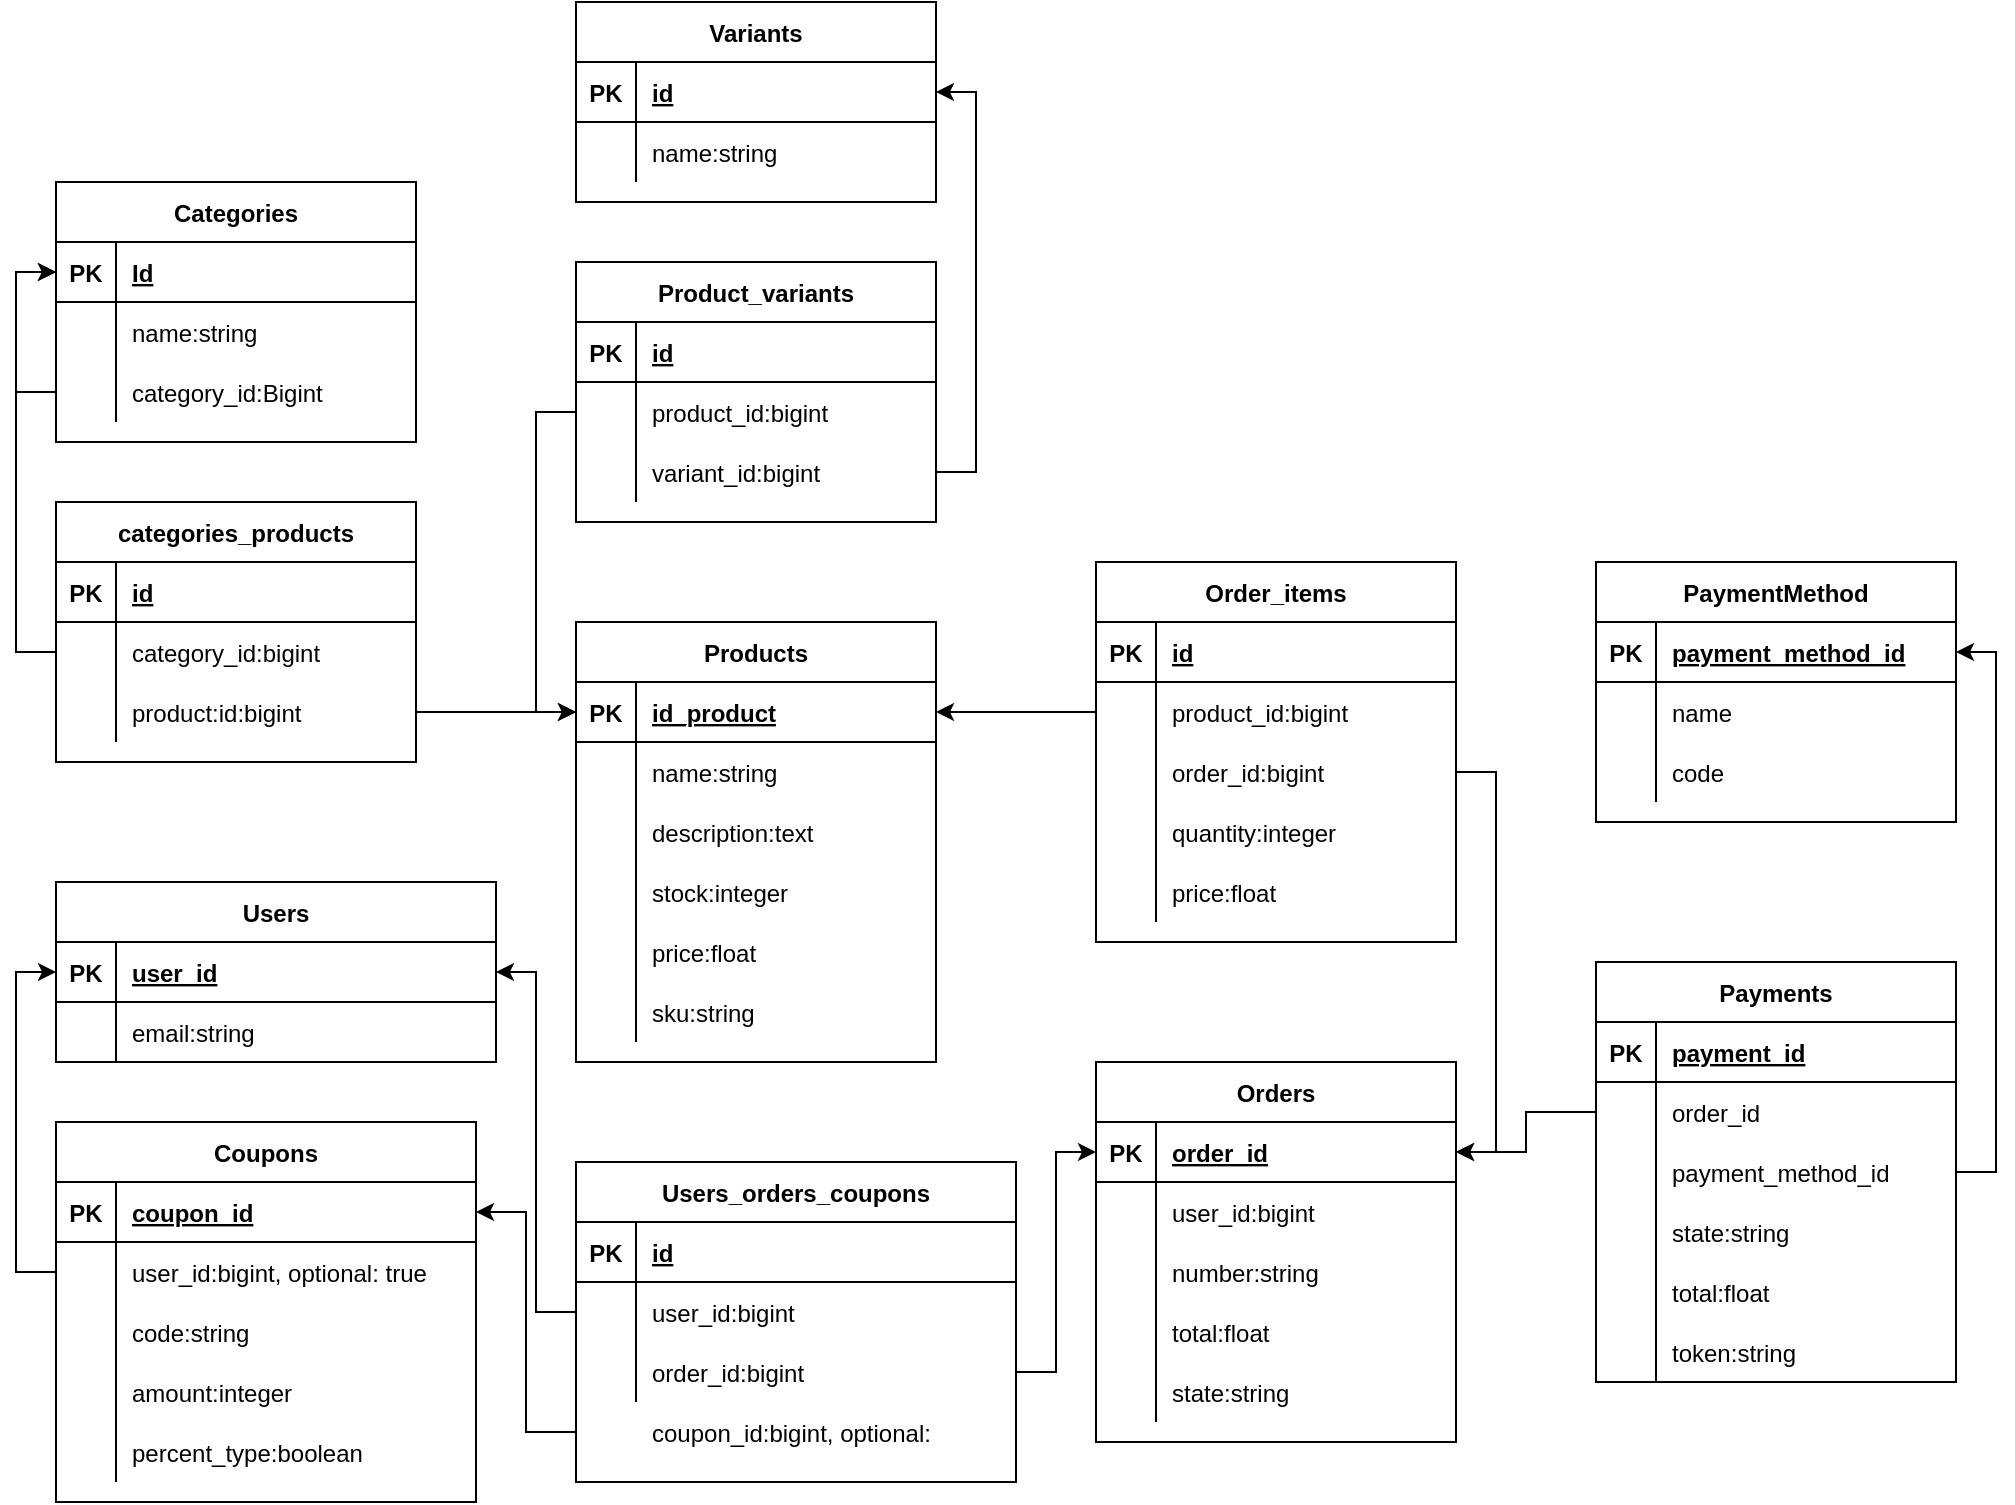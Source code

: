 <mxfile version="14.2.9" type="github">
  <diagram id="R2lEEEUBdFMjLlhIrx00" name="Page-1">
    <mxGraphModel dx="1590" dy="1845" grid="1" gridSize="10" guides="1" tooltips="1" connect="1" arrows="1" fold="1" page="1" pageScale="1" pageWidth="850" pageHeight="1100" math="0" shadow="0" extFonts="Permanent Marker^https://fonts.googleapis.com/css?family=Permanent+Marker">
      <root>
        <mxCell id="0" />
        <mxCell id="1" parent="0" />
        <mxCell id="KlQsDDyuzit7b74eauUE-1" value="Categories" style="shape=table;startSize=30;container=1;collapsible=1;childLayout=tableLayout;fixedRows=1;rowLines=0;fontStyle=1;align=center;resizeLast=1;" parent="1" vertex="1">
          <mxGeometry x="40" y="70" width="180" height="130" as="geometry" />
        </mxCell>
        <mxCell id="KlQsDDyuzit7b74eauUE-2" value="" style="shape=partialRectangle;collapsible=0;dropTarget=0;pointerEvents=0;fillColor=none;top=0;left=0;bottom=1;right=0;points=[[0,0.5],[1,0.5]];portConstraint=eastwest;" parent="KlQsDDyuzit7b74eauUE-1" vertex="1">
          <mxGeometry y="30" width="180" height="30" as="geometry" />
        </mxCell>
        <mxCell id="KlQsDDyuzit7b74eauUE-3" value="PK" style="shape=partialRectangle;connectable=0;fillColor=none;top=0;left=0;bottom=0;right=0;fontStyle=1;overflow=hidden;" parent="KlQsDDyuzit7b74eauUE-2" vertex="1">
          <mxGeometry width="30" height="30" as="geometry" />
        </mxCell>
        <mxCell id="KlQsDDyuzit7b74eauUE-4" value="Id" style="shape=partialRectangle;connectable=0;fillColor=none;top=0;left=0;bottom=0;right=0;align=left;spacingLeft=6;fontStyle=5;overflow=hidden;" parent="KlQsDDyuzit7b74eauUE-2" vertex="1">
          <mxGeometry x="30" width="150" height="30" as="geometry" />
        </mxCell>
        <mxCell id="KlQsDDyuzit7b74eauUE-5" value="" style="shape=partialRectangle;collapsible=0;dropTarget=0;pointerEvents=0;fillColor=none;top=0;left=0;bottom=0;right=0;points=[[0,0.5],[1,0.5]];portConstraint=eastwest;" parent="KlQsDDyuzit7b74eauUE-1" vertex="1">
          <mxGeometry y="60" width="180" height="30" as="geometry" />
        </mxCell>
        <mxCell id="KlQsDDyuzit7b74eauUE-6" value="" style="shape=partialRectangle;connectable=0;fillColor=none;top=0;left=0;bottom=0;right=0;editable=1;overflow=hidden;" parent="KlQsDDyuzit7b74eauUE-5" vertex="1">
          <mxGeometry width="30" height="30" as="geometry" />
        </mxCell>
        <mxCell id="KlQsDDyuzit7b74eauUE-7" value="name:string" style="shape=partialRectangle;connectable=0;fillColor=none;top=0;left=0;bottom=0;right=0;align=left;spacingLeft=6;overflow=hidden;" parent="KlQsDDyuzit7b74eauUE-5" vertex="1">
          <mxGeometry x="30" width="150" height="30" as="geometry" />
        </mxCell>
        <mxCell id="KlQsDDyuzit7b74eauUE-20" style="edgeStyle=orthogonalEdgeStyle;rounded=0;orthogonalLoop=1;jettySize=auto;html=1;entryX=0;entryY=0.5;entryDx=0;entryDy=0;" parent="KlQsDDyuzit7b74eauUE-1" source="KlQsDDyuzit7b74eauUE-8" target="KlQsDDyuzit7b74eauUE-2" edge="1">
          <mxGeometry relative="1" as="geometry" />
        </mxCell>
        <mxCell id="KlQsDDyuzit7b74eauUE-8" value="" style="shape=partialRectangle;collapsible=0;dropTarget=0;pointerEvents=0;fillColor=none;top=0;left=0;bottom=0;right=0;points=[[0,0.5],[1,0.5]];portConstraint=eastwest;" parent="KlQsDDyuzit7b74eauUE-1" vertex="1">
          <mxGeometry y="90" width="180" height="30" as="geometry" />
        </mxCell>
        <mxCell id="KlQsDDyuzit7b74eauUE-9" value="" style="shape=partialRectangle;connectable=0;fillColor=none;top=0;left=0;bottom=0;right=0;editable=1;overflow=hidden;" parent="KlQsDDyuzit7b74eauUE-8" vertex="1">
          <mxGeometry width="30" height="30" as="geometry" />
        </mxCell>
        <mxCell id="KlQsDDyuzit7b74eauUE-10" value="category_id:Bigint" style="shape=partialRectangle;connectable=0;fillColor=none;top=0;left=0;bottom=0;right=0;align=left;spacingLeft=6;overflow=hidden;" parent="KlQsDDyuzit7b74eauUE-8" vertex="1">
          <mxGeometry x="30" width="150" height="30" as="geometry" />
        </mxCell>
        <mxCell id="KlQsDDyuzit7b74eauUE-21" value="Products" style="shape=table;startSize=30;container=1;collapsible=1;childLayout=tableLayout;fixedRows=1;rowLines=0;fontStyle=1;align=center;resizeLast=1;" parent="1" vertex="1">
          <mxGeometry x="300" y="290" width="180" height="220" as="geometry" />
        </mxCell>
        <mxCell id="KlQsDDyuzit7b74eauUE-22" value="" style="shape=partialRectangle;collapsible=0;dropTarget=0;pointerEvents=0;fillColor=none;top=0;left=0;bottom=1;right=0;points=[[0,0.5],[1,0.5]];portConstraint=eastwest;" parent="KlQsDDyuzit7b74eauUE-21" vertex="1">
          <mxGeometry y="30" width="180" height="30" as="geometry" />
        </mxCell>
        <mxCell id="KlQsDDyuzit7b74eauUE-23" value="PK" style="shape=partialRectangle;connectable=0;fillColor=none;top=0;left=0;bottom=0;right=0;fontStyle=1;overflow=hidden;" parent="KlQsDDyuzit7b74eauUE-22" vertex="1">
          <mxGeometry width="30" height="30" as="geometry" />
        </mxCell>
        <mxCell id="KlQsDDyuzit7b74eauUE-24" value="id_product" style="shape=partialRectangle;connectable=0;fillColor=none;top=0;left=0;bottom=0;right=0;align=left;spacingLeft=6;fontStyle=5;overflow=hidden;" parent="KlQsDDyuzit7b74eauUE-22" vertex="1">
          <mxGeometry x="30" width="150" height="30" as="geometry" />
        </mxCell>
        <mxCell id="KlQsDDyuzit7b74eauUE-25" value="" style="shape=partialRectangle;collapsible=0;dropTarget=0;pointerEvents=0;fillColor=none;top=0;left=0;bottom=0;right=0;points=[[0,0.5],[1,0.5]];portConstraint=eastwest;" parent="KlQsDDyuzit7b74eauUE-21" vertex="1">
          <mxGeometry y="60" width="180" height="30" as="geometry" />
        </mxCell>
        <mxCell id="KlQsDDyuzit7b74eauUE-26" value="" style="shape=partialRectangle;connectable=0;fillColor=none;top=0;left=0;bottom=0;right=0;editable=1;overflow=hidden;" parent="KlQsDDyuzit7b74eauUE-25" vertex="1">
          <mxGeometry width="30" height="30" as="geometry" />
        </mxCell>
        <mxCell id="KlQsDDyuzit7b74eauUE-27" value="name:string" style="shape=partialRectangle;connectable=0;fillColor=none;top=0;left=0;bottom=0;right=0;align=left;spacingLeft=6;overflow=hidden;" parent="KlQsDDyuzit7b74eauUE-25" vertex="1">
          <mxGeometry x="30" width="150" height="30" as="geometry" />
        </mxCell>
        <mxCell id="KlQsDDyuzit7b74eauUE-28" value="" style="shape=partialRectangle;collapsible=0;dropTarget=0;pointerEvents=0;fillColor=none;top=0;left=0;bottom=0;right=0;points=[[0,0.5],[1,0.5]];portConstraint=eastwest;" parent="KlQsDDyuzit7b74eauUE-21" vertex="1">
          <mxGeometry y="90" width="180" height="30" as="geometry" />
        </mxCell>
        <mxCell id="KlQsDDyuzit7b74eauUE-29" value="" style="shape=partialRectangle;connectable=0;fillColor=none;top=0;left=0;bottom=0;right=0;editable=1;overflow=hidden;" parent="KlQsDDyuzit7b74eauUE-28" vertex="1">
          <mxGeometry width="30" height="30" as="geometry" />
        </mxCell>
        <mxCell id="KlQsDDyuzit7b74eauUE-30" value="description:text" style="shape=partialRectangle;connectable=0;fillColor=none;top=0;left=0;bottom=0;right=0;align=left;spacingLeft=6;overflow=hidden;" parent="KlQsDDyuzit7b74eauUE-28" vertex="1">
          <mxGeometry x="30" width="150" height="30" as="geometry" />
        </mxCell>
        <mxCell id="KlQsDDyuzit7b74eauUE-31" value="" style="shape=partialRectangle;collapsible=0;dropTarget=0;pointerEvents=0;fillColor=none;top=0;left=0;bottom=0;right=0;points=[[0,0.5],[1,0.5]];portConstraint=eastwest;" parent="KlQsDDyuzit7b74eauUE-21" vertex="1">
          <mxGeometry y="120" width="180" height="30" as="geometry" />
        </mxCell>
        <mxCell id="KlQsDDyuzit7b74eauUE-32" value="" style="shape=partialRectangle;connectable=0;fillColor=none;top=0;left=0;bottom=0;right=0;editable=1;overflow=hidden;" parent="KlQsDDyuzit7b74eauUE-31" vertex="1">
          <mxGeometry width="30" height="30" as="geometry" />
        </mxCell>
        <mxCell id="KlQsDDyuzit7b74eauUE-33" value="stock:integer" style="shape=partialRectangle;connectable=0;fillColor=none;top=0;left=0;bottom=0;right=0;align=left;spacingLeft=6;overflow=hidden;" parent="KlQsDDyuzit7b74eauUE-31" vertex="1">
          <mxGeometry x="30" width="150" height="30" as="geometry" />
        </mxCell>
        <mxCell id="KlQsDDyuzit7b74eauUE-60" value="" style="shape=partialRectangle;collapsible=0;dropTarget=0;pointerEvents=0;fillColor=none;top=0;left=0;bottom=0;right=0;points=[[0,0.5],[1,0.5]];portConstraint=eastwest;" parent="KlQsDDyuzit7b74eauUE-21" vertex="1">
          <mxGeometry y="150" width="180" height="30" as="geometry" />
        </mxCell>
        <mxCell id="KlQsDDyuzit7b74eauUE-61" value="" style="shape=partialRectangle;connectable=0;fillColor=none;top=0;left=0;bottom=0;right=0;editable=1;overflow=hidden;" parent="KlQsDDyuzit7b74eauUE-60" vertex="1">
          <mxGeometry width="30" height="30" as="geometry" />
        </mxCell>
        <mxCell id="KlQsDDyuzit7b74eauUE-62" value="price:float" style="shape=partialRectangle;connectable=0;fillColor=none;top=0;left=0;bottom=0;right=0;align=left;spacingLeft=6;overflow=hidden;" parent="KlQsDDyuzit7b74eauUE-60" vertex="1">
          <mxGeometry x="30" width="150" height="30" as="geometry" />
        </mxCell>
        <mxCell id="KlQsDDyuzit7b74eauUE-63" value="" style="shape=partialRectangle;collapsible=0;dropTarget=0;pointerEvents=0;fillColor=none;top=0;left=0;bottom=0;right=0;points=[[0,0.5],[1,0.5]];portConstraint=eastwest;" parent="KlQsDDyuzit7b74eauUE-21" vertex="1">
          <mxGeometry y="180" width="180" height="30" as="geometry" />
        </mxCell>
        <mxCell id="KlQsDDyuzit7b74eauUE-64" value="" style="shape=partialRectangle;connectable=0;fillColor=none;top=0;left=0;bottom=0;right=0;editable=1;overflow=hidden;" parent="KlQsDDyuzit7b74eauUE-63" vertex="1">
          <mxGeometry width="30" height="30" as="geometry" />
        </mxCell>
        <mxCell id="KlQsDDyuzit7b74eauUE-65" value="sku:string" style="shape=partialRectangle;connectable=0;fillColor=none;top=0;left=0;bottom=0;right=0;align=left;spacingLeft=6;overflow=hidden;" parent="KlQsDDyuzit7b74eauUE-63" vertex="1">
          <mxGeometry x="30" width="150" height="30" as="geometry" />
        </mxCell>
        <mxCell id="KlQsDDyuzit7b74eauUE-66" style="edgeStyle=orthogonalEdgeStyle;rounded=0;orthogonalLoop=1;jettySize=auto;html=1;entryX=0;entryY=0.5;entryDx=0;entryDy=0;exitX=0;exitY=0.5;exitDx=0;exitDy=0;" parent="1" source="KlQsDDyuzit7b74eauUE-38" target="KlQsDDyuzit7b74eauUE-2" edge="1">
          <mxGeometry relative="1" as="geometry" />
        </mxCell>
        <mxCell id="KlQsDDyuzit7b74eauUE-34" value="categories_products" style="shape=table;startSize=30;container=1;collapsible=1;childLayout=tableLayout;fixedRows=1;rowLines=0;fontStyle=1;align=center;resizeLast=1;" parent="1" vertex="1">
          <mxGeometry x="40" y="230" width="180" height="130" as="geometry" />
        </mxCell>
        <mxCell id="KlQsDDyuzit7b74eauUE-35" value="" style="shape=partialRectangle;collapsible=0;dropTarget=0;pointerEvents=0;fillColor=none;top=0;left=0;bottom=1;right=0;points=[[0,0.5],[1,0.5]];portConstraint=eastwest;" parent="KlQsDDyuzit7b74eauUE-34" vertex="1">
          <mxGeometry y="30" width="180" height="30" as="geometry" />
        </mxCell>
        <mxCell id="KlQsDDyuzit7b74eauUE-36" value="PK" style="shape=partialRectangle;connectable=0;fillColor=none;top=0;left=0;bottom=0;right=0;fontStyle=1;overflow=hidden;" parent="KlQsDDyuzit7b74eauUE-35" vertex="1">
          <mxGeometry width="30" height="30" as="geometry" />
        </mxCell>
        <mxCell id="KlQsDDyuzit7b74eauUE-37" value="id" style="shape=partialRectangle;connectable=0;fillColor=none;top=0;left=0;bottom=0;right=0;align=left;spacingLeft=6;fontStyle=5;overflow=hidden;" parent="KlQsDDyuzit7b74eauUE-35" vertex="1">
          <mxGeometry x="30" width="150" height="30" as="geometry" />
        </mxCell>
        <mxCell id="KlQsDDyuzit7b74eauUE-38" value="" style="shape=partialRectangle;collapsible=0;dropTarget=0;pointerEvents=0;fillColor=none;top=0;left=0;bottom=0;right=0;points=[[0,0.5],[1,0.5]];portConstraint=eastwest;" parent="KlQsDDyuzit7b74eauUE-34" vertex="1">
          <mxGeometry y="60" width="180" height="30" as="geometry" />
        </mxCell>
        <mxCell id="KlQsDDyuzit7b74eauUE-39" value="" style="shape=partialRectangle;connectable=0;fillColor=none;top=0;left=0;bottom=0;right=0;editable=1;overflow=hidden;" parent="KlQsDDyuzit7b74eauUE-38" vertex="1">
          <mxGeometry width="30" height="30" as="geometry" />
        </mxCell>
        <mxCell id="KlQsDDyuzit7b74eauUE-40" value="category_id:bigint" style="shape=partialRectangle;connectable=0;fillColor=none;top=0;left=0;bottom=0;right=0;align=left;spacingLeft=6;overflow=hidden;" parent="KlQsDDyuzit7b74eauUE-38" vertex="1">
          <mxGeometry x="30" width="150" height="30" as="geometry" />
        </mxCell>
        <mxCell id="KlQsDDyuzit7b74eauUE-41" value="" style="shape=partialRectangle;collapsible=0;dropTarget=0;pointerEvents=0;fillColor=none;top=0;left=0;bottom=0;right=0;points=[[0,0.5],[1,0.5]];portConstraint=eastwest;" parent="KlQsDDyuzit7b74eauUE-34" vertex="1">
          <mxGeometry y="90" width="180" height="30" as="geometry" />
        </mxCell>
        <mxCell id="KlQsDDyuzit7b74eauUE-42" value="" style="shape=partialRectangle;connectable=0;fillColor=none;top=0;left=0;bottom=0;right=0;editable=1;overflow=hidden;" parent="KlQsDDyuzit7b74eauUE-41" vertex="1">
          <mxGeometry width="30" height="30" as="geometry" />
        </mxCell>
        <mxCell id="KlQsDDyuzit7b74eauUE-43" value="product:id:bigint" style="shape=partialRectangle;connectable=0;fillColor=none;top=0;left=0;bottom=0;right=0;align=left;spacingLeft=6;overflow=hidden;" parent="KlQsDDyuzit7b74eauUE-41" vertex="1">
          <mxGeometry x="30" width="150" height="30" as="geometry" />
        </mxCell>
        <mxCell id="KlQsDDyuzit7b74eauUE-47" value="Product_variants" style="shape=table;startSize=30;container=1;collapsible=1;childLayout=tableLayout;fixedRows=1;rowLines=0;fontStyle=1;align=center;resizeLast=1;" parent="1" vertex="1">
          <mxGeometry x="300" y="110" width="180" height="130" as="geometry" />
        </mxCell>
        <mxCell id="KlQsDDyuzit7b74eauUE-48" value="" style="shape=partialRectangle;collapsible=0;dropTarget=0;pointerEvents=0;fillColor=none;top=0;left=0;bottom=1;right=0;points=[[0,0.5],[1,0.5]];portConstraint=eastwest;" parent="KlQsDDyuzit7b74eauUE-47" vertex="1">
          <mxGeometry y="30" width="180" height="30" as="geometry" />
        </mxCell>
        <mxCell id="KlQsDDyuzit7b74eauUE-49" value="PK" style="shape=partialRectangle;connectable=0;fillColor=none;top=0;left=0;bottom=0;right=0;fontStyle=1;overflow=hidden;" parent="KlQsDDyuzit7b74eauUE-48" vertex="1">
          <mxGeometry width="30" height="30" as="geometry" />
        </mxCell>
        <mxCell id="KlQsDDyuzit7b74eauUE-50" value="id" style="shape=partialRectangle;connectable=0;fillColor=none;top=0;left=0;bottom=0;right=0;align=left;spacingLeft=6;fontStyle=5;overflow=hidden;" parent="KlQsDDyuzit7b74eauUE-48" vertex="1">
          <mxGeometry x="30" width="150" height="30" as="geometry" />
        </mxCell>
        <mxCell id="KlQsDDyuzit7b74eauUE-51" value="" style="shape=partialRectangle;collapsible=0;dropTarget=0;pointerEvents=0;fillColor=none;top=0;left=0;bottom=0;right=0;points=[[0,0.5],[1,0.5]];portConstraint=eastwest;" parent="KlQsDDyuzit7b74eauUE-47" vertex="1">
          <mxGeometry y="60" width="180" height="30" as="geometry" />
        </mxCell>
        <mxCell id="KlQsDDyuzit7b74eauUE-52" value="" style="shape=partialRectangle;connectable=0;fillColor=none;top=0;left=0;bottom=0;right=0;editable=1;overflow=hidden;" parent="KlQsDDyuzit7b74eauUE-51" vertex="1">
          <mxGeometry width="30" height="30" as="geometry" />
        </mxCell>
        <mxCell id="KlQsDDyuzit7b74eauUE-53" value="product_id:bigint" style="shape=partialRectangle;connectable=0;fillColor=none;top=0;left=0;bottom=0;right=0;align=left;spacingLeft=6;overflow=hidden;" parent="KlQsDDyuzit7b74eauUE-51" vertex="1">
          <mxGeometry x="30" width="150" height="30" as="geometry" />
        </mxCell>
        <mxCell id="KlQsDDyuzit7b74eauUE-54" value="" style="shape=partialRectangle;collapsible=0;dropTarget=0;pointerEvents=0;fillColor=none;top=0;left=0;bottom=0;right=0;points=[[0,0.5],[1,0.5]];portConstraint=eastwest;" parent="KlQsDDyuzit7b74eauUE-47" vertex="1">
          <mxGeometry y="90" width="180" height="30" as="geometry" />
        </mxCell>
        <mxCell id="KlQsDDyuzit7b74eauUE-55" value="" style="shape=partialRectangle;connectable=0;fillColor=none;top=0;left=0;bottom=0;right=0;editable=1;overflow=hidden;" parent="KlQsDDyuzit7b74eauUE-54" vertex="1">
          <mxGeometry width="30" height="30" as="geometry" />
        </mxCell>
        <mxCell id="KlQsDDyuzit7b74eauUE-56" value="variant_id:bigint" style="shape=partialRectangle;connectable=0;fillColor=none;top=0;left=0;bottom=0;right=0;align=left;spacingLeft=6;overflow=hidden;" parent="KlQsDDyuzit7b74eauUE-54" vertex="1">
          <mxGeometry x="30" width="150" height="30" as="geometry" />
        </mxCell>
        <mxCell id="KlQsDDyuzit7b74eauUE-67" style="edgeStyle=orthogonalEdgeStyle;rounded=0;orthogonalLoop=1;jettySize=auto;html=1;exitX=1;exitY=0.5;exitDx=0;exitDy=0;entryX=0;entryY=0.5;entryDx=0;entryDy=0;" parent="1" source="KlQsDDyuzit7b74eauUE-41" target="KlQsDDyuzit7b74eauUE-22" edge="1">
          <mxGeometry relative="1" as="geometry" />
        </mxCell>
        <mxCell id="xQFp0Q-bo08T8DU-dh-C-1" style="edgeStyle=orthogonalEdgeStyle;rounded=0;orthogonalLoop=1;jettySize=auto;html=1;exitX=0;exitY=0.5;exitDx=0;exitDy=0;entryX=0;entryY=0.5;entryDx=0;entryDy=0;" edge="1" parent="1" source="KlQsDDyuzit7b74eauUE-51" target="KlQsDDyuzit7b74eauUE-22">
          <mxGeometry relative="1" as="geometry" />
        </mxCell>
        <mxCell id="xQFp0Q-bo08T8DU-dh-C-2" value="Variants" style="shape=table;startSize=30;container=1;collapsible=1;childLayout=tableLayout;fixedRows=1;rowLines=0;fontStyle=1;align=center;resizeLast=1;" vertex="1" parent="1">
          <mxGeometry x="300" y="-20" width="180" height="100" as="geometry" />
        </mxCell>
        <mxCell id="xQFp0Q-bo08T8DU-dh-C-3" value="" style="shape=partialRectangle;collapsible=0;dropTarget=0;pointerEvents=0;fillColor=none;top=0;left=0;bottom=1;right=0;points=[[0,0.5],[1,0.5]];portConstraint=eastwest;" vertex="1" parent="xQFp0Q-bo08T8DU-dh-C-2">
          <mxGeometry y="30" width="180" height="30" as="geometry" />
        </mxCell>
        <mxCell id="xQFp0Q-bo08T8DU-dh-C-4" value="PK" style="shape=partialRectangle;connectable=0;fillColor=none;top=0;left=0;bottom=0;right=0;fontStyle=1;overflow=hidden;" vertex="1" parent="xQFp0Q-bo08T8DU-dh-C-3">
          <mxGeometry width="30" height="30" as="geometry" />
        </mxCell>
        <mxCell id="xQFp0Q-bo08T8DU-dh-C-5" value="id" style="shape=partialRectangle;connectable=0;fillColor=none;top=0;left=0;bottom=0;right=0;align=left;spacingLeft=6;fontStyle=5;overflow=hidden;" vertex="1" parent="xQFp0Q-bo08T8DU-dh-C-3">
          <mxGeometry x="30" width="150" height="30" as="geometry" />
        </mxCell>
        <mxCell id="xQFp0Q-bo08T8DU-dh-C-6" value="" style="shape=partialRectangle;collapsible=0;dropTarget=0;pointerEvents=0;fillColor=none;top=0;left=0;bottom=0;right=0;points=[[0,0.5],[1,0.5]];portConstraint=eastwest;" vertex="1" parent="xQFp0Q-bo08T8DU-dh-C-2">
          <mxGeometry y="60" width="180" height="30" as="geometry" />
        </mxCell>
        <mxCell id="xQFp0Q-bo08T8DU-dh-C-7" value="" style="shape=partialRectangle;connectable=0;fillColor=none;top=0;left=0;bottom=0;right=0;editable=1;overflow=hidden;" vertex="1" parent="xQFp0Q-bo08T8DU-dh-C-6">
          <mxGeometry width="30" height="30" as="geometry" />
        </mxCell>
        <mxCell id="xQFp0Q-bo08T8DU-dh-C-8" value="name:string" style="shape=partialRectangle;connectable=0;fillColor=none;top=0;left=0;bottom=0;right=0;align=left;spacingLeft=6;overflow=hidden;" vertex="1" parent="xQFp0Q-bo08T8DU-dh-C-6">
          <mxGeometry x="30" width="150" height="30" as="geometry" />
        </mxCell>
        <mxCell id="xQFp0Q-bo08T8DU-dh-C-12" style="edgeStyle=orthogonalEdgeStyle;rounded=0;orthogonalLoop=1;jettySize=auto;html=1;entryX=1;entryY=0.5;entryDx=0;entryDy=0;exitX=1;exitY=0.5;exitDx=0;exitDy=0;" edge="1" parent="1" source="KlQsDDyuzit7b74eauUE-54" target="xQFp0Q-bo08T8DU-dh-C-3">
          <mxGeometry relative="1" as="geometry" />
        </mxCell>
        <mxCell id="xQFp0Q-bo08T8DU-dh-C-13" value="Order_items" style="shape=table;startSize=30;container=1;collapsible=1;childLayout=tableLayout;fixedRows=1;rowLines=0;fontStyle=1;align=center;resizeLast=1;" vertex="1" parent="1">
          <mxGeometry x="560" y="260" width="180" height="190" as="geometry" />
        </mxCell>
        <mxCell id="xQFp0Q-bo08T8DU-dh-C-14" value="" style="shape=partialRectangle;collapsible=0;dropTarget=0;pointerEvents=0;fillColor=none;top=0;left=0;bottom=1;right=0;points=[[0,0.5],[1,0.5]];portConstraint=eastwest;" vertex="1" parent="xQFp0Q-bo08T8DU-dh-C-13">
          <mxGeometry y="30" width="180" height="30" as="geometry" />
        </mxCell>
        <mxCell id="xQFp0Q-bo08T8DU-dh-C-15" value="PK" style="shape=partialRectangle;connectable=0;fillColor=none;top=0;left=0;bottom=0;right=0;fontStyle=1;overflow=hidden;" vertex="1" parent="xQFp0Q-bo08T8DU-dh-C-14">
          <mxGeometry width="30" height="30" as="geometry" />
        </mxCell>
        <mxCell id="xQFp0Q-bo08T8DU-dh-C-16" value="id" style="shape=partialRectangle;connectable=0;fillColor=none;top=0;left=0;bottom=0;right=0;align=left;spacingLeft=6;fontStyle=5;overflow=hidden;" vertex="1" parent="xQFp0Q-bo08T8DU-dh-C-14">
          <mxGeometry x="30" width="150" height="30" as="geometry" />
        </mxCell>
        <mxCell id="xQFp0Q-bo08T8DU-dh-C-17" value="" style="shape=partialRectangle;collapsible=0;dropTarget=0;pointerEvents=0;fillColor=none;top=0;left=0;bottom=0;right=0;points=[[0,0.5],[1,0.5]];portConstraint=eastwest;" vertex="1" parent="xQFp0Q-bo08T8DU-dh-C-13">
          <mxGeometry y="60" width="180" height="30" as="geometry" />
        </mxCell>
        <mxCell id="xQFp0Q-bo08T8DU-dh-C-18" value="" style="shape=partialRectangle;connectable=0;fillColor=none;top=0;left=0;bottom=0;right=0;editable=1;overflow=hidden;" vertex="1" parent="xQFp0Q-bo08T8DU-dh-C-17">
          <mxGeometry width="30" height="30" as="geometry" />
        </mxCell>
        <mxCell id="xQFp0Q-bo08T8DU-dh-C-19" value="product_id:bigint" style="shape=partialRectangle;connectable=0;fillColor=none;top=0;left=0;bottom=0;right=0;align=left;spacingLeft=6;overflow=hidden;" vertex="1" parent="xQFp0Q-bo08T8DU-dh-C-17">
          <mxGeometry x="30" width="150" height="30" as="geometry" />
        </mxCell>
        <mxCell id="xQFp0Q-bo08T8DU-dh-C-20" value="" style="shape=partialRectangle;collapsible=0;dropTarget=0;pointerEvents=0;fillColor=none;top=0;left=0;bottom=0;right=0;points=[[0,0.5],[1,0.5]];portConstraint=eastwest;" vertex="1" parent="xQFp0Q-bo08T8DU-dh-C-13">
          <mxGeometry y="90" width="180" height="30" as="geometry" />
        </mxCell>
        <mxCell id="xQFp0Q-bo08T8DU-dh-C-21" value="" style="shape=partialRectangle;connectable=0;fillColor=none;top=0;left=0;bottom=0;right=0;editable=1;overflow=hidden;" vertex="1" parent="xQFp0Q-bo08T8DU-dh-C-20">
          <mxGeometry width="30" height="30" as="geometry" />
        </mxCell>
        <mxCell id="xQFp0Q-bo08T8DU-dh-C-22" value="order_id:bigint" style="shape=partialRectangle;connectable=0;fillColor=none;top=0;left=0;bottom=0;right=0;align=left;spacingLeft=6;overflow=hidden;" vertex="1" parent="xQFp0Q-bo08T8DU-dh-C-20">
          <mxGeometry x="30" width="150" height="30" as="geometry" />
        </mxCell>
        <mxCell id="xQFp0Q-bo08T8DU-dh-C-23" value="" style="shape=partialRectangle;collapsible=0;dropTarget=0;pointerEvents=0;fillColor=none;top=0;left=0;bottom=0;right=0;points=[[0,0.5],[1,0.5]];portConstraint=eastwest;" vertex="1" parent="xQFp0Q-bo08T8DU-dh-C-13">
          <mxGeometry y="120" width="180" height="30" as="geometry" />
        </mxCell>
        <mxCell id="xQFp0Q-bo08T8DU-dh-C-24" value="" style="shape=partialRectangle;connectable=0;fillColor=none;top=0;left=0;bottom=0;right=0;editable=1;overflow=hidden;" vertex="1" parent="xQFp0Q-bo08T8DU-dh-C-23">
          <mxGeometry width="30" height="30" as="geometry" />
        </mxCell>
        <mxCell id="xQFp0Q-bo08T8DU-dh-C-25" value="quantity:integer" style="shape=partialRectangle;connectable=0;fillColor=none;top=0;left=0;bottom=0;right=0;align=left;spacingLeft=6;overflow=hidden;" vertex="1" parent="xQFp0Q-bo08T8DU-dh-C-23">
          <mxGeometry x="30" width="150" height="30" as="geometry" />
        </mxCell>
        <mxCell id="xQFp0Q-bo08T8DU-dh-C-26" value="" style="shape=partialRectangle;collapsible=0;dropTarget=0;pointerEvents=0;fillColor=none;top=0;left=0;bottom=0;right=0;points=[[0,0.5],[1,0.5]];portConstraint=eastwest;" vertex="1" parent="xQFp0Q-bo08T8DU-dh-C-13">
          <mxGeometry y="150" width="180" height="30" as="geometry" />
        </mxCell>
        <mxCell id="xQFp0Q-bo08T8DU-dh-C-27" value="" style="shape=partialRectangle;connectable=0;fillColor=none;top=0;left=0;bottom=0;right=0;editable=1;overflow=hidden;" vertex="1" parent="xQFp0Q-bo08T8DU-dh-C-26">
          <mxGeometry width="30" height="30" as="geometry" />
        </mxCell>
        <mxCell id="xQFp0Q-bo08T8DU-dh-C-28" value="price:float" style="shape=partialRectangle;connectable=0;fillColor=none;top=0;left=0;bottom=0;right=0;align=left;spacingLeft=6;overflow=hidden;" vertex="1" parent="xQFp0Q-bo08T8DU-dh-C-26">
          <mxGeometry x="30" width="150" height="30" as="geometry" />
        </mxCell>
        <mxCell id="xQFp0Q-bo08T8DU-dh-C-32" style="edgeStyle=orthogonalEdgeStyle;rounded=0;orthogonalLoop=1;jettySize=auto;html=1;exitX=0;exitY=0.5;exitDx=0;exitDy=0;" edge="1" parent="1" source="xQFp0Q-bo08T8DU-dh-C-17" target="KlQsDDyuzit7b74eauUE-22">
          <mxGeometry relative="1" as="geometry" />
        </mxCell>
        <mxCell id="xQFp0Q-bo08T8DU-dh-C-33" value="Orders" style="shape=table;startSize=30;container=1;collapsible=1;childLayout=tableLayout;fixedRows=1;rowLines=0;fontStyle=1;align=center;resizeLast=1;" vertex="1" parent="1">
          <mxGeometry x="560" y="510" width="180" height="190" as="geometry" />
        </mxCell>
        <mxCell id="xQFp0Q-bo08T8DU-dh-C-34" value="" style="shape=partialRectangle;collapsible=0;dropTarget=0;pointerEvents=0;fillColor=none;top=0;left=0;bottom=1;right=0;points=[[0,0.5],[1,0.5]];portConstraint=eastwest;" vertex="1" parent="xQFp0Q-bo08T8DU-dh-C-33">
          <mxGeometry y="30" width="180" height="30" as="geometry" />
        </mxCell>
        <mxCell id="xQFp0Q-bo08T8DU-dh-C-35" value="PK" style="shape=partialRectangle;connectable=0;fillColor=none;top=0;left=0;bottom=0;right=0;fontStyle=1;overflow=hidden;" vertex="1" parent="xQFp0Q-bo08T8DU-dh-C-34">
          <mxGeometry width="30" height="30" as="geometry" />
        </mxCell>
        <mxCell id="xQFp0Q-bo08T8DU-dh-C-36" value="order_id" style="shape=partialRectangle;connectable=0;fillColor=none;top=0;left=0;bottom=0;right=0;align=left;spacingLeft=6;fontStyle=5;overflow=hidden;" vertex="1" parent="xQFp0Q-bo08T8DU-dh-C-34">
          <mxGeometry x="30" width="150" height="30" as="geometry" />
        </mxCell>
        <mxCell id="xQFp0Q-bo08T8DU-dh-C-37" value="" style="shape=partialRectangle;collapsible=0;dropTarget=0;pointerEvents=0;fillColor=none;top=0;left=0;bottom=0;right=0;points=[[0,0.5],[1,0.5]];portConstraint=eastwest;" vertex="1" parent="xQFp0Q-bo08T8DU-dh-C-33">
          <mxGeometry y="60" width="180" height="30" as="geometry" />
        </mxCell>
        <mxCell id="xQFp0Q-bo08T8DU-dh-C-38" value="" style="shape=partialRectangle;connectable=0;fillColor=none;top=0;left=0;bottom=0;right=0;editable=1;overflow=hidden;" vertex="1" parent="xQFp0Q-bo08T8DU-dh-C-37">
          <mxGeometry width="30" height="30" as="geometry" />
        </mxCell>
        <mxCell id="xQFp0Q-bo08T8DU-dh-C-39" value="user_id:bigint" style="shape=partialRectangle;connectable=0;fillColor=none;top=0;left=0;bottom=0;right=0;align=left;spacingLeft=6;overflow=hidden;" vertex="1" parent="xQFp0Q-bo08T8DU-dh-C-37">
          <mxGeometry x="30" width="150" height="30" as="geometry" />
        </mxCell>
        <mxCell id="xQFp0Q-bo08T8DU-dh-C-40" value="" style="shape=partialRectangle;collapsible=0;dropTarget=0;pointerEvents=0;fillColor=none;top=0;left=0;bottom=0;right=0;points=[[0,0.5],[1,0.5]];portConstraint=eastwest;" vertex="1" parent="xQFp0Q-bo08T8DU-dh-C-33">
          <mxGeometry y="90" width="180" height="30" as="geometry" />
        </mxCell>
        <mxCell id="xQFp0Q-bo08T8DU-dh-C-41" value="" style="shape=partialRectangle;connectable=0;fillColor=none;top=0;left=0;bottom=0;right=0;editable=1;overflow=hidden;" vertex="1" parent="xQFp0Q-bo08T8DU-dh-C-40">
          <mxGeometry width="30" height="30" as="geometry" />
        </mxCell>
        <mxCell id="xQFp0Q-bo08T8DU-dh-C-42" value="number:string" style="shape=partialRectangle;connectable=0;fillColor=none;top=0;left=0;bottom=0;right=0;align=left;spacingLeft=6;overflow=hidden;" vertex="1" parent="xQFp0Q-bo08T8DU-dh-C-40">
          <mxGeometry x="30" width="150" height="30" as="geometry" />
        </mxCell>
        <mxCell id="xQFp0Q-bo08T8DU-dh-C-43" value="" style="shape=partialRectangle;collapsible=0;dropTarget=0;pointerEvents=0;fillColor=none;top=0;left=0;bottom=0;right=0;points=[[0,0.5],[1,0.5]];portConstraint=eastwest;" vertex="1" parent="xQFp0Q-bo08T8DU-dh-C-33">
          <mxGeometry y="120" width="180" height="30" as="geometry" />
        </mxCell>
        <mxCell id="xQFp0Q-bo08T8DU-dh-C-44" value="" style="shape=partialRectangle;connectable=0;fillColor=none;top=0;left=0;bottom=0;right=0;editable=1;overflow=hidden;" vertex="1" parent="xQFp0Q-bo08T8DU-dh-C-43">
          <mxGeometry width="30" height="30" as="geometry" />
        </mxCell>
        <mxCell id="xQFp0Q-bo08T8DU-dh-C-45" value="total:float" style="shape=partialRectangle;connectable=0;fillColor=none;top=0;left=0;bottom=0;right=0;align=left;spacingLeft=6;overflow=hidden;" vertex="1" parent="xQFp0Q-bo08T8DU-dh-C-43">
          <mxGeometry x="30" width="150" height="30" as="geometry" />
        </mxCell>
        <mxCell id="xQFp0Q-bo08T8DU-dh-C-46" value="" style="shape=partialRectangle;collapsible=0;dropTarget=0;pointerEvents=0;fillColor=none;top=0;left=0;bottom=0;right=0;points=[[0,0.5],[1,0.5]];portConstraint=eastwest;" vertex="1" parent="xQFp0Q-bo08T8DU-dh-C-33">
          <mxGeometry y="150" width="180" height="30" as="geometry" />
        </mxCell>
        <mxCell id="xQFp0Q-bo08T8DU-dh-C-47" value="" style="shape=partialRectangle;connectable=0;fillColor=none;top=0;left=0;bottom=0;right=0;editable=1;overflow=hidden;" vertex="1" parent="xQFp0Q-bo08T8DU-dh-C-46">
          <mxGeometry width="30" height="30" as="geometry" />
        </mxCell>
        <mxCell id="xQFp0Q-bo08T8DU-dh-C-48" value="state:string" style="shape=partialRectangle;connectable=0;fillColor=none;top=0;left=0;bottom=0;right=0;align=left;spacingLeft=6;overflow=hidden;" vertex="1" parent="xQFp0Q-bo08T8DU-dh-C-46">
          <mxGeometry x="30" width="150" height="30" as="geometry" />
        </mxCell>
        <mxCell id="xQFp0Q-bo08T8DU-dh-C-50" value="Users_orders_coupons" style="shape=table;startSize=30;container=1;collapsible=1;childLayout=tableLayout;fixedRows=1;rowLines=0;fontStyle=1;align=center;resizeLast=1;" vertex="1" parent="1">
          <mxGeometry x="300" y="560" width="220" height="160" as="geometry" />
        </mxCell>
        <mxCell id="xQFp0Q-bo08T8DU-dh-C-51" value="" style="shape=partialRectangle;collapsible=0;dropTarget=0;pointerEvents=0;fillColor=none;top=0;left=0;bottom=1;right=0;points=[[0,0.5],[1,0.5]];portConstraint=eastwest;" vertex="1" parent="xQFp0Q-bo08T8DU-dh-C-50">
          <mxGeometry y="30" width="220" height="30" as="geometry" />
        </mxCell>
        <mxCell id="xQFp0Q-bo08T8DU-dh-C-52" value="PK" style="shape=partialRectangle;connectable=0;fillColor=none;top=0;left=0;bottom=0;right=0;fontStyle=1;overflow=hidden;" vertex="1" parent="xQFp0Q-bo08T8DU-dh-C-51">
          <mxGeometry width="30" height="30" as="geometry" />
        </mxCell>
        <mxCell id="xQFp0Q-bo08T8DU-dh-C-53" value="id" style="shape=partialRectangle;connectable=0;fillColor=none;top=0;left=0;bottom=0;right=0;align=left;spacingLeft=6;fontStyle=5;overflow=hidden;" vertex="1" parent="xQFp0Q-bo08T8DU-dh-C-51">
          <mxGeometry x="30" width="190" height="30" as="geometry" />
        </mxCell>
        <mxCell id="xQFp0Q-bo08T8DU-dh-C-54" value="" style="shape=partialRectangle;collapsible=0;dropTarget=0;pointerEvents=0;fillColor=none;top=0;left=0;bottom=0;right=0;points=[[0,0.5],[1,0.5]];portConstraint=eastwest;" vertex="1" parent="xQFp0Q-bo08T8DU-dh-C-50">
          <mxGeometry y="60" width="220" height="30" as="geometry" />
        </mxCell>
        <mxCell id="xQFp0Q-bo08T8DU-dh-C-55" value="" style="shape=partialRectangle;connectable=0;fillColor=none;top=0;left=0;bottom=0;right=0;editable=1;overflow=hidden;" vertex="1" parent="xQFp0Q-bo08T8DU-dh-C-54">
          <mxGeometry width="30" height="30" as="geometry" />
        </mxCell>
        <mxCell id="xQFp0Q-bo08T8DU-dh-C-56" value="user_id:bigint" style="shape=partialRectangle;connectable=0;fillColor=none;top=0;left=0;bottom=0;right=0;align=left;spacingLeft=6;overflow=hidden;" vertex="1" parent="xQFp0Q-bo08T8DU-dh-C-54">
          <mxGeometry x="30" width="190" height="30" as="geometry" />
        </mxCell>
        <mxCell id="xQFp0Q-bo08T8DU-dh-C-57" value="" style="shape=partialRectangle;collapsible=0;dropTarget=0;pointerEvents=0;fillColor=none;top=0;left=0;bottom=0;right=0;points=[[0,0.5],[1,0.5]];portConstraint=eastwest;" vertex="1" parent="xQFp0Q-bo08T8DU-dh-C-50">
          <mxGeometry y="90" width="220" height="30" as="geometry" />
        </mxCell>
        <mxCell id="xQFp0Q-bo08T8DU-dh-C-58" value="" style="shape=partialRectangle;connectable=0;fillColor=none;top=0;left=0;bottom=0;right=0;editable=1;overflow=hidden;" vertex="1" parent="xQFp0Q-bo08T8DU-dh-C-57">
          <mxGeometry width="30" height="30" as="geometry" />
        </mxCell>
        <mxCell id="xQFp0Q-bo08T8DU-dh-C-59" value="order_id:bigint" style="shape=partialRectangle;connectable=0;fillColor=none;top=0;left=0;bottom=0;right=0;align=left;spacingLeft=6;overflow=hidden;" vertex="1" parent="xQFp0Q-bo08T8DU-dh-C-57">
          <mxGeometry x="30" width="190" height="30" as="geometry" />
        </mxCell>
        <mxCell id="xQFp0Q-bo08T8DU-dh-C-131" style="edgeStyle=orthogonalEdgeStyle;rounded=0;orthogonalLoop=1;jettySize=auto;html=1;" edge="1" parent="1" source="xQFp0Q-bo08T8DU-dh-C-60" target="xQFp0Q-bo08T8DU-dh-C-106">
          <mxGeometry relative="1" as="geometry" />
        </mxCell>
        <mxCell id="xQFp0Q-bo08T8DU-dh-C-60" value="" style="shape=partialRectangle;collapsible=0;dropTarget=0;pointerEvents=0;fillColor=none;top=0;left=0;bottom=0;right=0;points=[[0,0.5],[1,0.5]];portConstraint=eastwest;" vertex="1" parent="1">
          <mxGeometry x="300" y="680" width="180" height="30" as="geometry" />
        </mxCell>
        <mxCell id="xQFp0Q-bo08T8DU-dh-C-61" value="" style="shape=partialRectangle;connectable=0;fillColor=none;top=0;left=0;bottom=0;right=0;editable=1;overflow=hidden;" vertex="1" parent="xQFp0Q-bo08T8DU-dh-C-60">
          <mxGeometry width="30" height="30" as="geometry" />
        </mxCell>
        <mxCell id="xQFp0Q-bo08T8DU-dh-C-62" value="coupon_id:bigint, optional: true" style="shape=partialRectangle;connectable=0;fillColor=none;top=0;left=0;bottom=0;right=0;align=left;spacingLeft=6;overflow=hidden;" vertex="1" parent="xQFp0Q-bo08T8DU-dh-C-60">
          <mxGeometry x="30" width="150" height="30" as="geometry" />
        </mxCell>
        <mxCell id="xQFp0Q-bo08T8DU-dh-C-63" style="edgeStyle=orthogonalEdgeStyle;rounded=0;orthogonalLoop=1;jettySize=auto;html=1;entryX=0;entryY=0.5;entryDx=0;entryDy=0;" edge="1" parent="1" source="xQFp0Q-bo08T8DU-dh-C-57" target="xQFp0Q-bo08T8DU-dh-C-34">
          <mxGeometry relative="1" as="geometry" />
        </mxCell>
        <mxCell id="xQFp0Q-bo08T8DU-dh-C-65" style="edgeStyle=orthogonalEdgeStyle;rounded=0;orthogonalLoop=1;jettySize=auto;html=1;exitX=1;exitY=0.5;exitDx=0;exitDy=0;entryX=1;entryY=0.5;entryDx=0;entryDy=0;" edge="1" parent="1" source="xQFp0Q-bo08T8DU-dh-C-20" target="xQFp0Q-bo08T8DU-dh-C-34">
          <mxGeometry relative="1" as="geometry" />
        </mxCell>
        <mxCell id="xQFp0Q-bo08T8DU-dh-C-105" value="Coupons" style="shape=table;startSize=30;container=1;collapsible=1;childLayout=tableLayout;fixedRows=1;rowLines=0;fontStyle=1;align=center;resizeLast=1;" vertex="1" parent="1">
          <mxGeometry x="40" y="540" width="210" height="190" as="geometry" />
        </mxCell>
        <mxCell id="xQFp0Q-bo08T8DU-dh-C-106" value="" style="shape=partialRectangle;collapsible=0;dropTarget=0;pointerEvents=0;fillColor=none;top=0;left=0;bottom=1;right=0;points=[[0,0.5],[1,0.5]];portConstraint=eastwest;" vertex="1" parent="xQFp0Q-bo08T8DU-dh-C-105">
          <mxGeometry y="30" width="210" height="30" as="geometry" />
        </mxCell>
        <mxCell id="xQFp0Q-bo08T8DU-dh-C-107" value="PK" style="shape=partialRectangle;connectable=0;fillColor=none;top=0;left=0;bottom=0;right=0;fontStyle=1;overflow=hidden;" vertex="1" parent="xQFp0Q-bo08T8DU-dh-C-106">
          <mxGeometry width="30" height="30" as="geometry" />
        </mxCell>
        <mxCell id="xQFp0Q-bo08T8DU-dh-C-108" value="coupon_id" style="shape=partialRectangle;connectable=0;fillColor=none;top=0;left=0;bottom=0;right=0;align=left;spacingLeft=6;fontStyle=5;overflow=hidden;" vertex="1" parent="xQFp0Q-bo08T8DU-dh-C-106">
          <mxGeometry x="30" width="180" height="30" as="geometry" />
        </mxCell>
        <mxCell id="xQFp0Q-bo08T8DU-dh-C-109" value="" style="shape=partialRectangle;collapsible=0;dropTarget=0;pointerEvents=0;fillColor=none;top=0;left=0;bottom=0;right=0;points=[[0,0.5],[1,0.5]];portConstraint=eastwest;" vertex="1" parent="xQFp0Q-bo08T8DU-dh-C-105">
          <mxGeometry y="60" width="210" height="30" as="geometry" />
        </mxCell>
        <mxCell id="xQFp0Q-bo08T8DU-dh-C-110" value="" style="shape=partialRectangle;connectable=0;fillColor=none;top=0;left=0;bottom=0;right=0;editable=1;overflow=hidden;" vertex="1" parent="xQFp0Q-bo08T8DU-dh-C-109">
          <mxGeometry width="30" height="30" as="geometry" />
        </mxCell>
        <mxCell id="xQFp0Q-bo08T8DU-dh-C-111" value="user_id:bigint, optional: true" style="shape=partialRectangle;connectable=0;fillColor=none;top=0;left=0;bottom=0;right=0;align=left;spacingLeft=6;overflow=hidden;" vertex="1" parent="xQFp0Q-bo08T8DU-dh-C-109">
          <mxGeometry x="30" width="180" height="30" as="geometry" />
        </mxCell>
        <mxCell id="xQFp0Q-bo08T8DU-dh-C-112" value="" style="shape=partialRectangle;collapsible=0;dropTarget=0;pointerEvents=0;fillColor=none;top=0;left=0;bottom=0;right=0;points=[[0,0.5],[1,0.5]];portConstraint=eastwest;" vertex="1" parent="xQFp0Q-bo08T8DU-dh-C-105">
          <mxGeometry y="90" width="210" height="30" as="geometry" />
        </mxCell>
        <mxCell id="xQFp0Q-bo08T8DU-dh-C-113" value="" style="shape=partialRectangle;connectable=0;fillColor=none;top=0;left=0;bottom=0;right=0;editable=1;overflow=hidden;" vertex="1" parent="xQFp0Q-bo08T8DU-dh-C-112">
          <mxGeometry width="30" height="30" as="geometry" />
        </mxCell>
        <mxCell id="xQFp0Q-bo08T8DU-dh-C-114" value="code:string" style="shape=partialRectangle;connectable=0;fillColor=none;top=0;left=0;bottom=0;right=0;align=left;spacingLeft=6;overflow=hidden;" vertex="1" parent="xQFp0Q-bo08T8DU-dh-C-112">
          <mxGeometry x="30" width="180" height="30" as="geometry" />
        </mxCell>
        <mxCell id="xQFp0Q-bo08T8DU-dh-C-128" value="" style="shape=partialRectangle;collapsible=0;dropTarget=0;pointerEvents=0;fillColor=none;top=0;left=0;bottom=0;right=0;points=[[0,0.5],[1,0.5]];portConstraint=eastwest;" vertex="1" parent="xQFp0Q-bo08T8DU-dh-C-105">
          <mxGeometry y="120" width="210" height="30" as="geometry" />
        </mxCell>
        <mxCell id="xQFp0Q-bo08T8DU-dh-C-129" value="" style="shape=partialRectangle;connectable=0;fillColor=none;top=0;left=0;bottom=0;right=0;editable=1;overflow=hidden;" vertex="1" parent="xQFp0Q-bo08T8DU-dh-C-128">
          <mxGeometry width="30" height="30" as="geometry" />
        </mxCell>
        <mxCell id="xQFp0Q-bo08T8DU-dh-C-130" value="amount:integer" style="shape=partialRectangle;connectable=0;fillColor=none;top=0;left=0;bottom=0;right=0;align=left;spacingLeft=6;overflow=hidden;" vertex="1" parent="xQFp0Q-bo08T8DU-dh-C-128">
          <mxGeometry x="30" width="180" height="30" as="geometry" />
        </mxCell>
        <mxCell id="xQFp0Q-bo08T8DU-dh-C-115" value="" style="shape=partialRectangle;collapsible=0;dropTarget=0;pointerEvents=0;fillColor=none;top=0;left=0;bottom=0;right=0;points=[[0,0.5],[1,0.5]];portConstraint=eastwest;" vertex="1" parent="xQFp0Q-bo08T8DU-dh-C-105">
          <mxGeometry y="150" width="210" height="30" as="geometry" />
        </mxCell>
        <mxCell id="xQFp0Q-bo08T8DU-dh-C-116" value="" style="shape=partialRectangle;connectable=0;fillColor=none;top=0;left=0;bottom=0;right=0;editable=1;overflow=hidden;" vertex="1" parent="xQFp0Q-bo08T8DU-dh-C-115">
          <mxGeometry width="30" height="30" as="geometry" />
        </mxCell>
        <mxCell id="xQFp0Q-bo08T8DU-dh-C-117" value="percent_type:boolean" style="shape=partialRectangle;connectable=0;fillColor=none;top=0;left=0;bottom=0;right=0;align=left;spacingLeft=6;overflow=hidden;" vertex="1" parent="xQFp0Q-bo08T8DU-dh-C-115">
          <mxGeometry x="30" width="180" height="30" as="geometry" />
        </mxCell>
        <mxCell id="xQFp0Q-bo08T8DU-dh-C-132" value="Users" style="shape=table;startSize=30;container=1;collapsible=1;childLayout=tableLayout;fixedRows=1;rowLines=0;fontStyle=1;align=center;resizeLast=1;" vertex="1" parent="1">
          <mxGeometry x="40" y="420" width="220" height="90" as="geometry" />
        </mxCell>
        <mxCell id="xQFp0Q-bo08T8DU-dh-C-133" value="" style="shape=partialRectangle;collapsible=0;dropTarget=0;pointerEvents=0;fillColor=none;top=0;left=0;bottom=1;right=0;points=[[0,0.5],[1,0.5]];portConstraint=eastwest;" vertex="1" parent="xQFp0Q-bo08T8DU-dh-C-132">
          <mxGeometry y="30" width="220" height="30" as="geometry" />
        </mxCell>
        <mxCell id="xQFp0Q-bo08T8DU-dh-C-134" value="PK" style="shape=partialRectangle;connectable=0;fillColor=none;top=0;left=0;bottom=0;right=0;fontStyle=1;overflow=hidden;" vertex="1" parent="xQFp0Q-bo08T8DU-dh-C-133">
          <mxGeometry width="30" height="30" as="geometry" />
        </mxCell>
        <mxCell id="xQFp0Q-bo08T8DU-dh-C-135" value="user_id" style="shape=partialRectangle;connectable=0;fillColor=none;top=0;left=0;bottom=0;right=0;align=left;spacingLeft=6;fontStyle=5;overflow=hidden;" vertex="1" parent="xQFp0Q-bo08T8DU-dh-C-133">
          <mxGeometry x="30" width="190" height="30" as="geometry" />
        </mxCell>
        <mxCell id="xQFp0Q-bo08T8DU-dh-C-136" value="" style="shape=partialRectangle;collapsible=0;dropTarget=0;pointerEvents=0;fillColor=none;top=0;left=0;bottom=0;right=0;points=[[0,0.5],[1,0.5]];portConstraint=eastwest;" vertex="1" parent="xQFp0Q-bo08T8DU-dh-C-132">
          <mxGeometry y="60" width="220" height="30" as="geometry" />
        </mxCell>
        <mxCell id="xQFp0Q-bo08T8DU-dh-C-137" value="" style="shape=partialRectangle;connectable=0;fillColor=none;top=0;left=0;bottom=0;right=0;editable=1;overflow=hidden;" vertex="1" parent="xQFp0Q-bo08T8DU-dh-C-136">
          <mxGeometry width="30" height="30" as="geometry" />
        </mxCell>
        <mxCell id="xQFp0Q-bo08T8DU-dh-C-138" value="email:string" style="shape=partialRectangle;connectable=0;fillColor=none;top=0;left=0;bottom=0;right=0;align=left;spacingLeft=6;overflow=hidden;" vertex="1" parent="xQFp0Q-bo08T8DU-dh-C-136">
          <mxGeometry x="30" width="190" height="30" as="geometry" />
        </mxCell>
        <mxCell id="xQFp0Q-bo08T8DU-dh-C-147" style="edgeStyle=orthogonalEdgeStyle;rounded=0;orthogonalLoop=1;jettySize=auto;html=1;exitX=0;exitY=0.5;exitDx=0;exitDy=0;entryX=0;entryY=0.5;entryDx=0;entryDy=0;" edge="1" parent="1" source="xQFp0Q-bo08T8DU-dh-C-109" target="xQFp0Q-bo08T8DU-dh-C-133">
          <mxGeometry relative="1" as="geometry" />
        </mxCell>
        <mxCell id="xQFp0Q-bo08T8DU-dh-C-149" style="edgeStyle=orthogonalEdgeStyle;rounded=0;orthogonalLoop=1;jettySize=auto;html=1;exitX=0;exitY=0.5;exitDx=0;exitDy=0;entryX=1;entryY=0.5;entryDx=0;entryDy=0;" edge="1" parent="1" source="xQFp0Q-bo08T8DU-dh-C-54" target="xQFp0Q-bo08T8DU-dh-C-133">
          <mxGeometry relative="1" as="geometry" />
        </mxCell>
        <mxCell id="xQFp0Q-bo08T8DU-dh-C-150" value="Payments" style="shape=table;startSize=30;container=1;collapsible=1;childLayout=tableLayout;fixedRows=1;rowLines=0;fontStyle=1;align=center;resizeLast=1;" vertex="1" parent="1">
          <mxGeometry x="810" y="460" width="180" height="210" as="geometry" />
        </mxCell>
        <mxCell id="xQFp0Q-bo08T8DU-dh-C-151" value="" style="shape=partialRectangle;collapsible=0;dropTarget=0;pointerEvents=0;fillColor=none;top=0;left=0;bottom=1;right=0;points=[[0,0.5],[1,0.5]];portConstraint=eastwest;" vertex="1" parent="xQFp0Q-bo08T8DU-dh-C-150">
          <mxGeometry y="30" width="180" height="30" as="geometry" />
        </mxCell>
        <mxCell id="xQFp0Q-bo08T8DU-dh-C-152" value="PK" style="shape=partialRectangle;connectable=0;fillColor=none;top=0;left=0;bottom=0;right=0;fontStyle=1;overflow=hidden;" vertex="1" parent="xQFp0Q-bo08T8DU-dh-C-151">
          <mxGeometry width="30" height="30" as="geometry" />
        </mxCell>
        <mxCell id="xQFp0Q-bo08T8DU-dh-C-153" value="payment_id" style="shape=partialRectangle;connectable=0;fillColor=none;top=0;left=0;bottom=0;right=0;align=left;spacingLeft=6;fontStyle=5;overflow=hidden;" vertex="1" parent="xQFp0Q-bo08T8DU-dh-C-151">
          <mxGeometry x="30" width="150" height="30" as="geometry" />
        </mxCell>
        <mxCell id="xQFp0Q-bo08T8DU-dh-C-154" value="" style="shape=partialRectangle;collapsible=0;dropTarget=0;pointerEvents=0;fillColor=none;top=0;left=0;bottom=0;right=0;points=[[0,0.5],[1,0.5]];portConstraint=eastwest;" vertex="1" parent="xQFp0Q-bo08T8DU-dh-C-150">
          <mxGeometry y="60" width="180" height="30" as="geometry" />
        </mxCell>
        <mxCell id="xQFp0Q-bo08T8DU-dh-C-155" value="" style="shape=partialRectangle;connectable=0;fillColor=none;top=0;left=0;bottom=0;right=0;editable=1;overflow=hidden;" vertex="1" parent="xQFp0Q-bo08T8DU-dh-C-154">
          <mxGeometry width="30" height="30" as="geometry" />
        </mxCell>
        <mxCell id="xQFp0Q-bo08T8DU-dh-C-156" value="order_id" style="shape=partialRectangle;connectable=0;fillColor=none;top=0;left=0;bottom=0;right=0;align=left;spacingLeft=6;overflow=hidden;" vertex="1" parent="xQFp0Q-bo08T8DU-dh-C-154">
          <mxGeometry x="30" width="150" height="30" as="geometry" />
        </mxCell>
        <mxCell id="xQFp0Q-bo08T8DU-dh-C-157" value="" style="shape=partialRectangle;collapsible=0;dropTarget=0;pointerEvents=0;fillColor=none;top=0;left=0;bottom=0;right=0;points=[[0,0.5],[1,0.5]];portConstraint=eastwest;" vertex="1" parent="xQFp0Q-bo08T8DU-dh-C-150">
          <mxGeometry y="90" width="180" height="30" as="geometry" />
        </mxCell>
        <mxCell id="xQFp0Q-bo08T8DU-dh-C-158" value="" style="shape=partialRectangle;connectable=0;fillColor=none;top=0;left=0;bottom=0;right=0;editable=1;overflow=hidden;" vertex="1" parent="xQFp0Q-bo08T8DU-dh-C-157">
          <mxGeometry width="30" height="30" as="geometry" />
        </mxCell>
        <mxCell id="xQFp0Q-bo08T8DU-dh-C-159" value="payment_method_id" style="shape=partialRectangle;connectable=0;fillColor=none;top=0;left=0;bottom=0;right=0;align=left;spacingLeft=6;overflow=hidden;" vertex="1" parent="xQFp0Q-bo08T8DU-dh-C-157">
          <mxGeometry x="30" width="150" height="30" as="geometry" />
        </mxCell>
        <mxCell id="xQFp0Q-bo08T8DU-dh-C-160" value="" style="shape=partialRectangle;collapsible=0;dropTarget=0;pointerEvents=0;fillColor=none;top=0;left=0;bottom=0;right=0;points=[[0,0.5],[1,0.5]];portConstraint=eastwest;" vertex="1" parent="xQFp0Q-bo08T8DU-dh-C-150">
          <mxGeometry y="120" width="180" height="30" as="geometry" />
        </mxCell>
        <mxCell id="xQFp0Q-bo08T8DU-dh-C-161" value="" style="shape=partialRectangle;connectable=0;fillColor=none;top=0;left=0;bottom=0;right=0;editable=1;overflow=hidden;" vertex="1" parent="xQFp0Q-bo08T8DU-dh-C-160">
          <mxGeometry width="30" height="30" as="geometry" />
        </mxCell>
        <mxCell id="xQFp0Q-bo08T8DU-dh-C-162" value="state:string" style="shape=partialRectangle;connectable=0;fillColor=none;top=0;left=0;bottom=0;right=0;align=left;spacingLeft=6;overflow=hidden;" vertex="1" parent="xQFp0Q-bo08T8DU-dh-C-160">
          <mxGeometry x="30" width="150" height="30" as="geometry" />
        </mxCell>
        <mxCell id="xQFp0Q-bo08T8DU-dh-C-193" value="" style="shape=partialRectangle;collapsible=0;dropTarget=0;pointerEvents=0;fillColor=none;top=0;left=0;bottom=0;right=0;points=[[0,0.5],[1,0.5]];portConstraint=eastwest;" vertex="1" parent="xQFp0Q-bo08T8DU-dh-C-150">
          <mxGeometry y="150" width="180" height="30" as="geometry" />
        </mxCell>
        <mxCell id="xQFp0Q-bo08T8DU-dh-C-194" value="" style="shape=partialRectangle;connectable=0;fillColor=none;top=0;left=0;bottom=0;right=0;editable=1;overflow=hidden;" vertex="1" parent="xQFp0Q-bo08T8DU-dh-C-193">
          <mxGeometry width="30" height="30" as="geometry" />
        </mxCell>
        <mxCell id="xQFp0Q-bo08T8DU-dh-C-195" value="total:float" style="shape=partialRectangle;connectable=0;fillColor=none;top=0;left=0;bottom=0;right=0;align=left;spacingLeft=6;overflow=hidden;" vertex="1" parent="xQFp0Q-bo08T8DU-dh-C-193">
          <mxGeometry x="30" width="150" height="30" as="geometry" />
        </mxCell>
        <mxCell id="xQFp0Q-bo08T8DU-dh-C-196" value="" style="shape=partialRectangle;collapsible=0;dropTarget=0;pointerEvents=0;fillColor=none;top=0;left=0;bottom=0;right=0;points=[[0,0.5],[1,0.5]];portConstraint=eastwest;" vertex="1" parent="xQFp0Q-bo08T8DU-dh-C-150">
          <mxGeometry y="180" width="180" height="30" as="geometry" />
        </mxCell>
        <mxCell id="xQFp0Q-bo08T8DU-dh-C-197" value="" style="shape=partialRectangle;connectable=0;fillColor=none;top=0;left=0;bottom=0;right=0;editable=1;overflow=hidden;" vertex="1" parent="xQFp0Q-bo08T8DU-dh-C-196">
          <mxGeometry width="30" height="30" as="geometry" />
        </mxCell>
        <mxCell id="xQFp0Q-bo08T8DU-dh-C-198" value="token:string" style="shape=partialRectangle;connectable=0;fillColor=none;top=0;left=0;bottom=0;right=0;align=left;spacingLeft=6;overflow=hidden;" vertex="1" parent="xQFp0Q-bo08T8DU-dh-C-196">
          <mxGeometry x="30" width="150" height="30" as="geometry" />
        </mxCell>
        <mxCell id="xQFp0Q-bo08T8DU-dh-C-163" value="PaymentMethod" style="shape=table;startSize=30;container=1;collapsible=1;childLayout=tableLayout;fixedRows=1;rowLines=0;fontStyle=1;align=center;resizeLast=1;" vertex="1" parent="1">
          <mxGeometry x="810" y="260" width="180" height="130" as="geometry" />
        </mxCell>
        <mxCell id="xQFp0Q-bo08T8DU-dh-C-164" value="" style="shape=partialRectangle;collapsible=0;dropTarget=0;pointerEvents=0;fillColor=none;top=0;left=0;bottom=1;right=0;points=[[0,0.5],[1,0.5]];portConstraint=eastwest;" vertex="1" parent="xQFp0Q-bo08T8DU-dh-C-163">
          <mxGeometry y="30" width="180" height="30" as="geometry" />
        </mxCell>
        <mxCell id="xQFp0Q-bo08T8DU-dh-C-165" value="PK" style="shape=partialRectangle;connectable=0;fillColor=none;top=0;left=0;bottom=0;right=0;fontStyle=1;overflow=hidden;" vertex="1" parent="xQFp0Q-bo08T8DU-dh-C-164">
          <mxGeometry width="30" height="30" as="geometry" />
        </mxCell>
        <mxCell id="xQFp0Q-bo08T8DU-dh-C-166" value="payment_method_id" style="shape=partialRectangle;connectable=0;fillColor=none;top=0;left=0;bottom=0;right=0;align=left;spacingLeft=6;fontStyle=5;overflow=hidden;" vertex="1" parent="xQFp0Q-bo08T8DU-dh-C-164">
          <mxGeometry x="30" width="150" height="30" as="geometry" />
        </mxCell>
        <mxCell id="xQFp0Q-bo08T8DU-dh-C-167" value="" style="shape=partialRectangle;collapsible=0;dropTarget=0;pointerEvents=0;fillColor=none;top=0;left=0;bottom=0;right=0;points=[[0,0.5],[1,0.5]];portConstraint=eastwest;" vertex="1" parent="xQFp0Q-bo08T8DU-dh-C-163">
          <mxGeometry y="60" width="180" height="30" as="geometry" />
        </mxCell>
        <mxCell id="xQFp0Q-bo08T8DU-dh-C-168" value="" style="shape=partialRectangle;connectable=0;fillColor=none;top=0;left=0;bottom=0;right=0;editable=1;overflow=hidden;" vertex="1" parent="xQFp0Q-bo08T8DU-dh-C-167">
          <mxGeometry width="30" height="30" as="geometry" />
        </mxCell>
        <mxCell id="xQFp0Q-bo08T8DU-dh-C-169" value="name" style="shape=partialRectangle;connectable=0;fillColor=none;top=0;left=0;bottom=0;right=0;align=left;spacingLeft=6;overflow=hidden;" vertex="1" parent="xQFp0Q-bo08T8DU-dh-C-167">
          <mxGeometry x="30" width="150" height="30" as="geometry" />
        </mxCell>
        <mxCell id="xQFp0Q-bo08T8DU-dh-C-170" value="" style="shape=partialRectangle;collapsible=0;dropTarget=0;pointerEvents=0;fillColor=none;top=0;left=0;bottom=0;right=0;points=[[0,0.5],[1,0.5]];portConstraint=eastwest;" vertex="1" parent="xQFp0Q-bo08T8DU-dh-C-163">
          <mxGeometry y="90" width="180" height="30" as="geometry" />
        </mxCell>
        <mxCell id="xQFp0Q-bo08T8DU-dh-C-171" value="" style="shape=partialRectangle;connectable=0;fillColor=none;top=0;left=0;bottom=0;right=0;editable=1;overflow=hidden;" vertex="1" parent="xQFp0Q-bo08T8DU-dh-C-170">
          <mxGeometry width="30" height="30" as="geometry" />
        </mxCell>
        <mxCell id="xQFp0Q-bo08T8DU-dh-C-172" value="code" style="shape=partialRectangle;connectable=0;fillColor=none;top=0;left=0;bottom=0;right=0;align=left;spacingLeft=6;overflow=hidden;" vertex="1" parent="xQFp0Q-bo08T8DU-dh-C-170">
          <mxGeometry x="30" width="150" height="30" as="geometry" />
        </mxCell>
        <mxCell id="xQFp0Q-bo08T8DU-dh-C-191" style="edgeStyle=orthogonalEdgeStyle;rounded=0;orthogonalLoop=1;jettySize=auto;html=1;exitX=0;exitY=0.5;exitDx=0;exitDy=0;entryX=1;entryY=0.5;entryDx=0;entryDy=0;" edge="1" parent="1" source="xQFp0Q-bo08T8DU-dh-C-154" target="xQFp0Q-bo08T8DU-dh-C-34">
          <mxGeometry relative="1" as="geometry" />
        </mxCell>
        <mxCell id="xQFp0Q-bo08T8DU-dh-C-192" style="edgeStyle=orthogonalEdgeStyle;rounded=0;orthogonalLoop=1;jettySize=auto;html=1;exitX=1;exitY=0.5;exitDx=0;exitDy=0;entryX=1;entryY=0.5;entryDx=0;entryDy=0;" edge="1" parent="1" source="xQFp0Q-bo08T8DU-dh-C-157" target="xQFp0Q-bo08T8DU-dh-C-164">
          <mxGeometry relative="1" as="geometry" />
        </mxCell>
      </root>
    </mxGraphModel>
  </diagram>
</mxfile>
